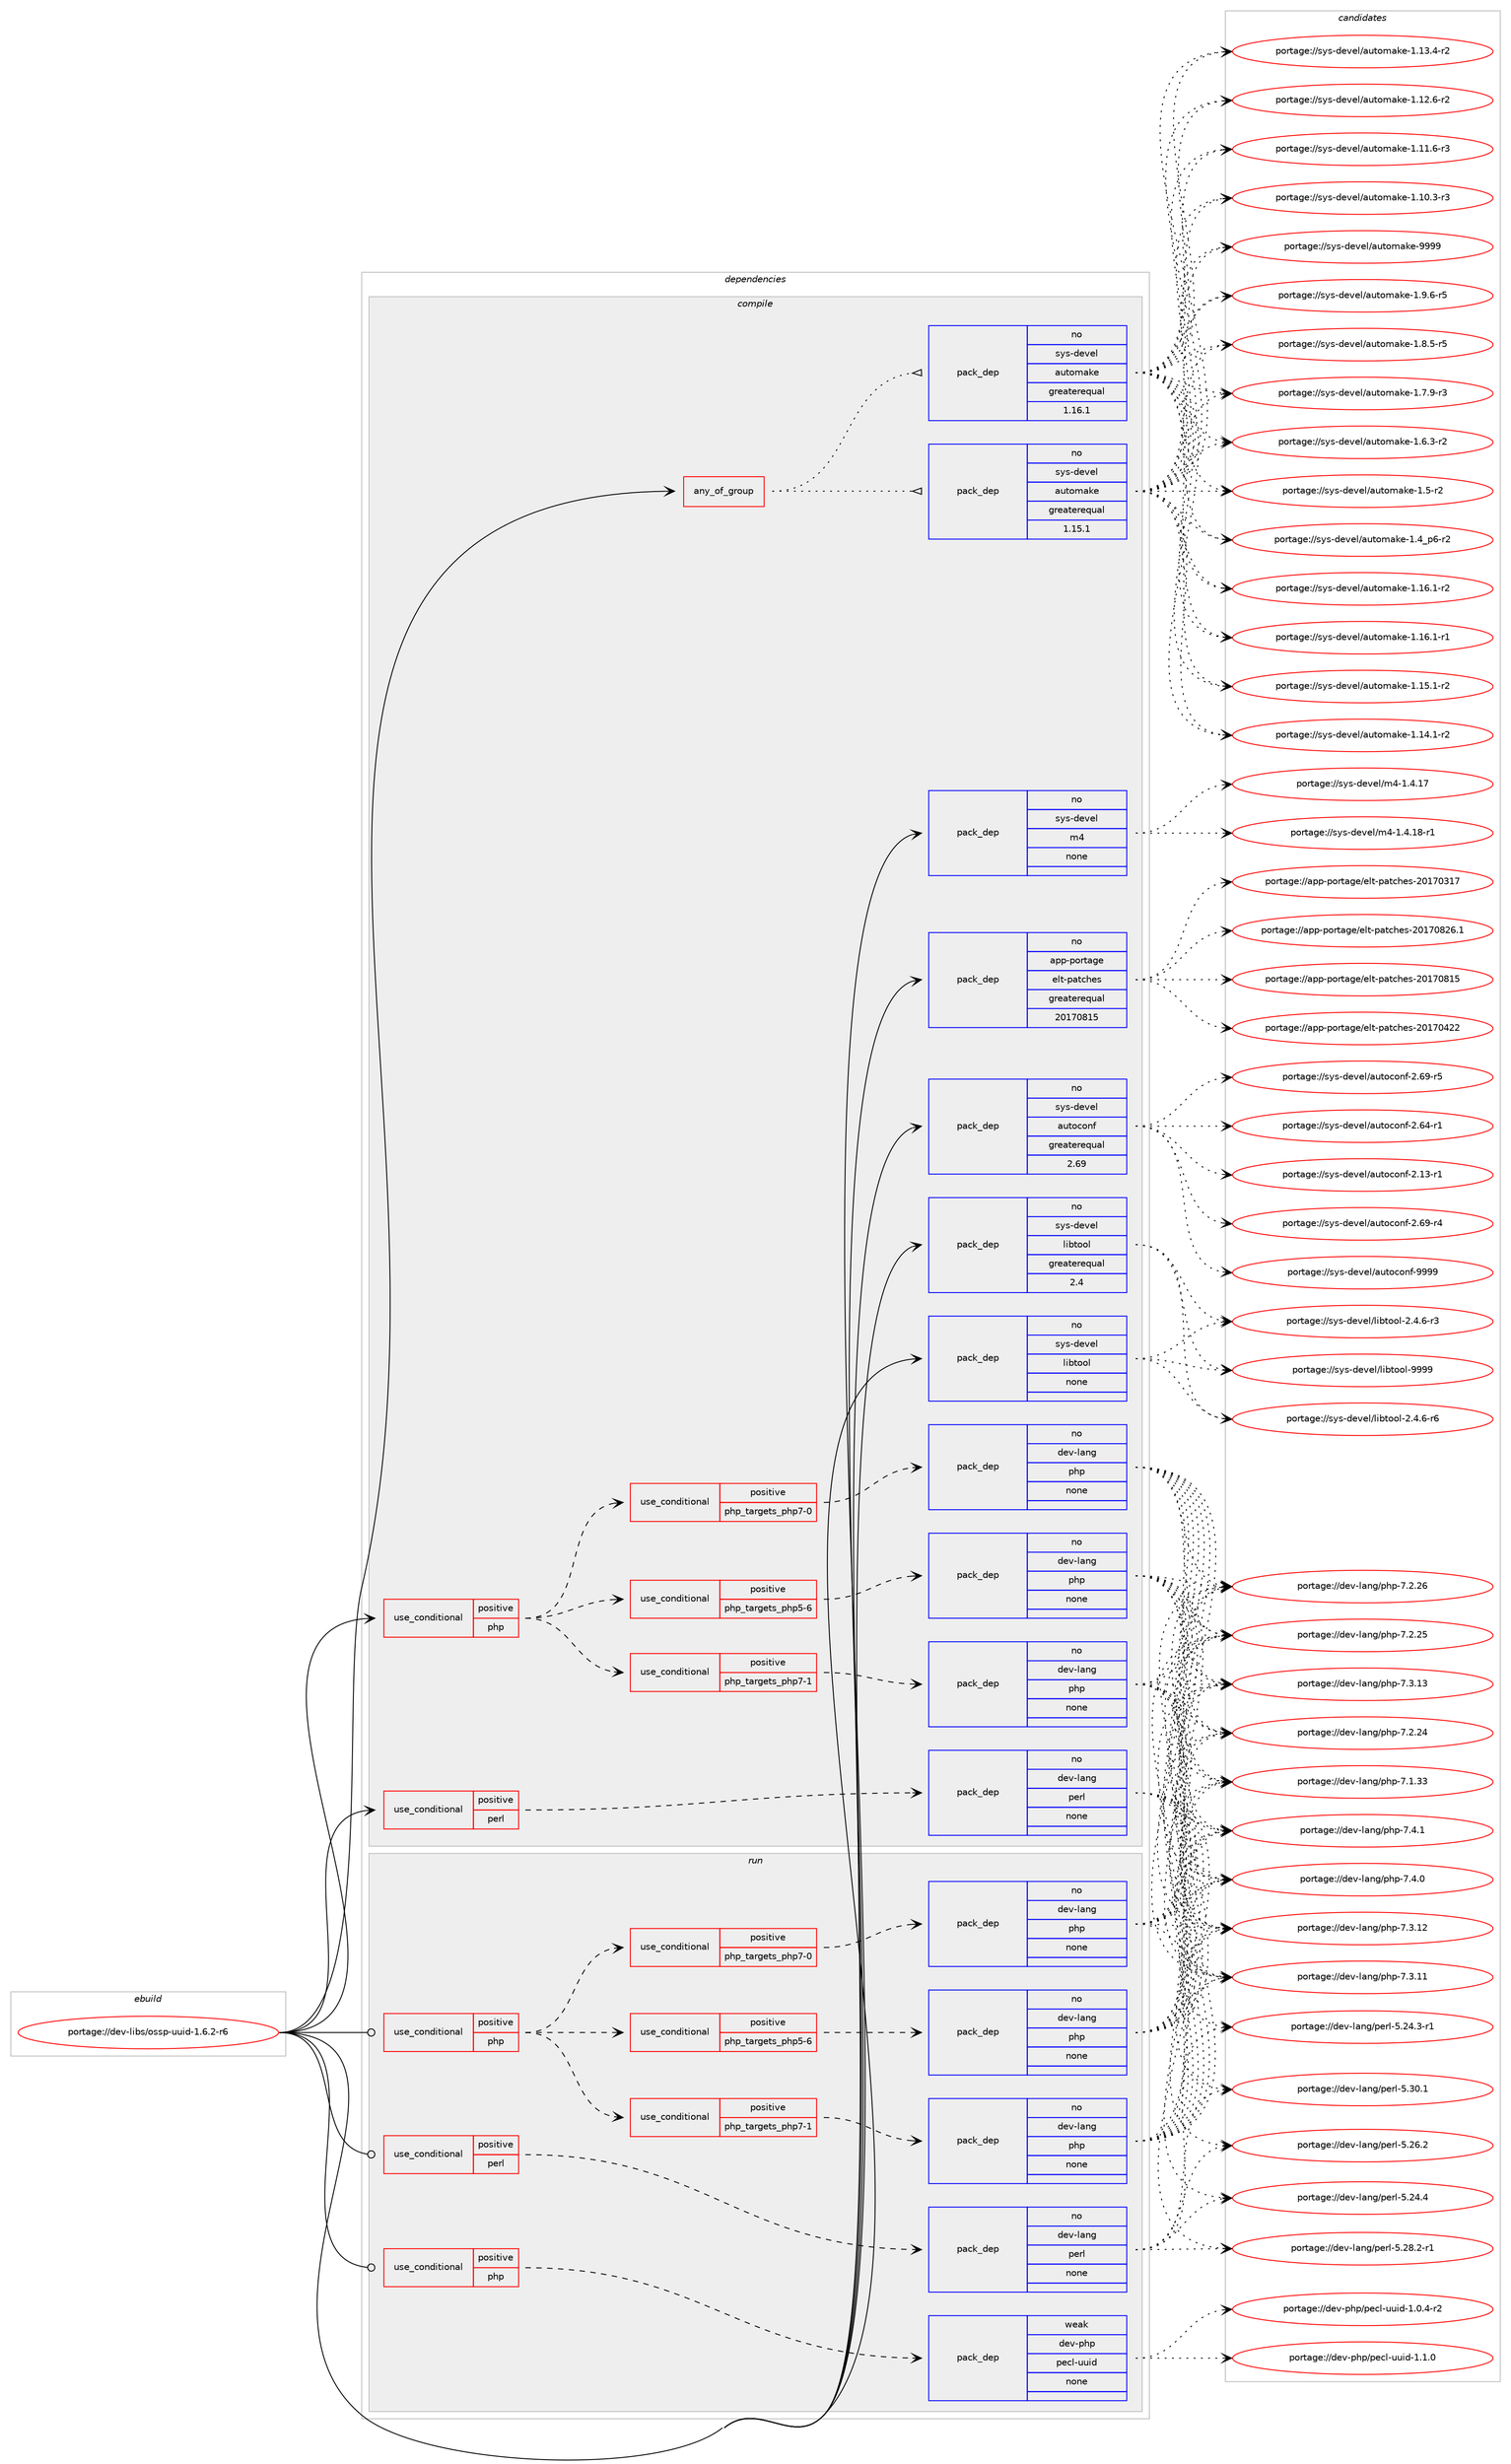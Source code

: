digraph prolog {

# *************
# Graph options
# *************

newrank=true;
concentrate=true;
compound=true;
graph [rankdir=LR,fontname=Helvetica,fontsize=10,ranksep=1.5];#, ranksep=2.5, nodesep=0.2];
edge  [arrowhead=vee];
node  [fontname=Helvetica,fontsize=10];

# **********
# The ebuild
# **********

subgraph cluster_leftcol {
color=gray;
label=<<i>ebuild</i>>;
id [label="portage://dev-libs/ossp-uuid-1.6.2-r6", color=red, width=4, href="../dev-libs/ossp-uuid-1.6.2-r6.svg"];
}

# ****************
# The dependencies
# ****************

subgraph cluster_midcol {
color=gray;
label=<<i>dependencies</i>>;
subgraph cluster_compile {
fillcolor="#eeeeee";
style=filled;
label=<<i>compile</i>>;
subgraph any4954 {
dependency508626 [label=<<TABLE BORDER="0" CELLBORDER="1" CELLSPACING="0" CELLPADDING="4"><TR><TD CELLPADDING="10">any_of_group</TD></TR></TABLE>>, shape=none, color=red];subgraph pack379273 {
dependency508627 [label=<<TABLE BORDER="0" CELLBORDER="1" CELLSPACING="0" CELLPADDING="4" WIDTH="220"><TR><TD ROWSPAN="6" CELLPADDING="30">pack_dep</TD></TR><TR><TD WIDTH="110">no</TD></TR><TR><TD>sys-devel</TD></TR><TR><TD>automake</TD></TR><TR><TD>greaterequal</TD></TR><TR><TD>1.16.1</TD></TR></TABLE>>, shape=none, color=blue];
}
dependency508626:e -> dependency508627:w [weight=20,style="dotted",arrowhead="oinv"];
subgraph pack379274 {
dependency508628 [label=<<TABLE BORDER="0" CELLBORDER="1" CELLSPACING="0" CELLPADDING="4" WIDTH="220"><TR><TD ROWSPAN="6" CELLPADDING="30">pack_dep</TD></TR><TR><TD WIDTH="110">no</TD></TR><TR><TD>sys-devel</TD></TR><TR><TD>automake</TD></TR><TR><TD>greaterequal</TD></TR><TR><TD>1.15.1</TD></TR></TABLE>>, shape=none, color=blue];
}
dependency508626:e -> dependency508628:w [weight=20,style="dotted",arrowhead="oinv"];
}
id:e -> dependency508626:w [weight=20,style="solid",arrowhead="vee"];
subgraph cond124166 {
dependency508629 [label=<<TABLE BORDER="0" CELLBORDER="1" CELLSPACING="0" CELLPADDING="4"><TR><TD ROWSPAN="3" CELLPADDING="10">use_conditional</TD></TR><TR><TD>positive</TD></TR><TR><TD>perl</TD></TR></TABLE>>, shape=none, color=red];
subgraph pack379275 {
dependency508630 [label=<<TABLE BORDER="0" CELLBORDER="1" CELLSPACING="0" CELLPADDING="4" WIDTH="220"><TR><TD ROWSPAN="6" CELLPADDING="30">pack_dep</TD></TR><TR><TD WIDTH="110">no</TD></TR><TR><TD>dev-lang</TD></TR><TR><TD>perl</TD></TR><TR><TD>none</TD></TR><TR><TD></TD></TR></TABLE>>, shape=none, color=blue];
}
dependency508629:e -> dependency508630:w [weight=20,style="dashed",arrowhead="vee"];
}
id:e -> dependency508629:w [weight=20,style="solid",arrowhead="vee"];
subgraph cond124167 {
dependency508631 [label=<<TABLE BORDER="0" CELLBORDER="1" CELLSPACING="0" CELLPADDING="4"><TR><TD ROWSPAN="3" CELLPADDING="10">use_conditional</TD></TR><TR><TD>positive</TD></TR><TR><TD>php</TD></TR></TABLE>>, shape=none, color=red];
subgraph cond124168 {
dependency508632 [label=<<TABLE BORDER="0" CELLBORDER="1" CELLSPACING="0" CELLPADDING="4"><TR><TD ROWSPAN="3" CELLPADDING="10">use_conditional</TD></TR><TR><TD>positive</TD></TR><TR><TD>php_targets_php5-6</TD></TR></TABLE>>, shape=none, color=red];
subgraph pack379276 {
dependency508633 [label=<<TABLE BORDER="0" CELLBORDER="1" CELLSPACING="0" CELLPADDING="4" WIDTH="220"><TR><TD ROWSPAN="6" CELLPADDING="30">pack_dep</TD></TR><TR><TD WIDTH="110">no</TD></TR><TR><TD>dev-lang</TD></TR><TR><TD>php</TD></TR><TR><TD>none</TD></TR><TR><TD></TD></TR></TABLE>>, shape=none, color=blue];
}
dependency508632:e -> dependency508633:w [weight=20,style="dashed",arrowhead="vee"];
}
dependency508631:e -> dependency508632:w [weight=20,style="dashed",arrowhead="vee"];
subgraph cond124169 {
dependency508634 [label=<<TABLE BORDER="0" CELLBORDER="1" CELLSPACING="0" CELLPADDING="4"><TR><TD ROWSPAN="3" CELLPADDING="10">use_conditional</TD></TR><TR><TD>positive</TD></TR><TR><TD>php_targets_php7-0</TD></TR></TABLE>>, shape=none, color=red];
subgraph pack379277 {
dependency508635 [label=<<TABLE BORDER="0" CELLBORDER="1" CELLSPACING="0" CELLPADDING="4" WIDTH="220"><TR><TD ROWSPAN="6" CELLPADDING="30">pack_dep</TD></TR><TR><TD WIDTH="110">no</TD></TR><TR><TD>dev-lang</TD></TR><TR><TD>php</TD></TR><TR><TD>none</TD></TR><TR><TD></TD></TR></TABLE>>, shape=none, color=blue];
}
dependency508634:e -> dependency508635:w [weight=20,style="dashed",arrowhead="vee"];
}
dependency508631:e -> dependency508634:w [weight=20,style="dashed",arrowhead="vee"];
subgraph cond124170 {
dependency508636 [label=<<TABLE BORDER="0" CELLBORDER="1" CELLSPACING="0" CELLPADDING="4"><TR><TD ROWSPAN="3" CELLPADDING="10">use_conditional</TD></TR><TR><TD>positive</TD></TR><TR><TD>php_targets_php7-1</TD></TR></TABLE>>, shape=none, color=red];
subgraph pack379278 {
dependency508637 [label=<<TABLE BORDER="0" CELLBORDER="1" CELLSPACING="0" CELLPADDING="4" WIDTH="220"><TR><TD ROWSPAN="6" CELLPADDING="30">pack_dep</TD></TR><TR><TD WIDTH="110">no</TD></TR><TR><TD>dev-lang</TD></TR><TR><TD>php</TD></TR><TR><TD>none</TD></TR><TR><TD></TD></TR></TABLE>>, shape=none, color=blue];
}
dependency508636:e -> dependency508637:w [weight=20,style="dashed",arrowhead="vee"];
}
dependency508631:e -> dependency508636:w [weight=20,style="dashed",arrowhead="vee"];
}
id:e -> dependency508631:w [weight=20,style="solid",arrowhead="vee"];
subgraph pack379279 {
dependency508638 [label=<<TABLE BORDER="0" CELLBORDER="1" CELLSPACING="0" CELLPADDING="4" WIDTH="220"><TR><TD ROWSPAN="6" CELLPADDING="30">pack_dep</TD></TR><TR><TD WIDTH="110">no</TD></TR><TR><TD>app-portage</TD></TR><TR><TD>elt-patches</TD></TR><TR><TD>greaterequal</TD></TR><TR><TD>20170815</TD></TR></TABLE>>, shape=none, color=blue];
}
id:e -> dependency508638:w [weight=20,style="solid",arrowhead="vee"];
subgraph pack379280 {
dependency508639 [label=<<TABLE BORDER="0" CELLBORDER="1" CELLSPACING="0" CELLPADDING="4" WIDTH="220"><TR><TD ROWSPAN="6" CELLPADDING="30">pack_dep</TD></TR><TR><TD WIDTH="110">no</TD></TR><TR><TD>sys-devel</TD></TR><TR><TD>autoconf</TD></TR><TR><TD>greaterequal</TD></TR><TR><TD>2.69</TD></TR></TABLE>>, shape=none, color=blue];
}
id:e -> dependency508639:w [weight=20,style="solid",arrowhead="vee"];
subgraph pack379281 {
dependency508640 [label=<<TABLE BORDER="0" CELLBORDER="1" CELLSPACING="0" CELLPADDING="4" WIDTH="220"><TR><TD ROWSPAN="6" CELLPADDING="30">pack_dep</TD></TR><TR><TD WIDTH="110">no</TD></TR><TR><TD>sys-devel</TD></TR><TR><TD>libtool</TD></TR><TR><TD>greaterequal</TD></TR><TR><TD>2.4</TD></TR></TABLE>>, shape=none, color=blue];
}
id:e -> dependency508640:w [weight=20,style="solid",arrowhead="vee"];
subgraph pack379282 {
dependency508641 [label=<<TABLE BORDER="0" CELLBORDER="1" CELLSPACING="0" CELLPADDING="4" WIDTH="220"><TR><TD ROWSPAN="6" CELLPADDING="30">pack_dep</TD></TR><TR><TD WIDTH="110">no</TD></TR><TR><TD>sys-devel</TD></TR><TR><TD>libtool</TD></TR><TR><TD>none</TD></TR><TR><TD></TD></TR></TABLE>>, shape=none, color=blue];
}
id:e -> dependency508641:w [weight=20,style="solid",arrowhead="vee"];
subgraph pack379283 {
dependency508642 [label=<<TABLE BORDER="0" CELLBORDER="1" CELLSPACING="0" CELLPADDING="4" WIDTH="220"><TR><TD ROWSPAN="6" CELLPADDING="30">pack_dep</TD></TR><TR><TD WIDTH="110">no</TD></TR><TR><TD>sys-devel</TD></TR><TR><TD>m4</TD></TR><TR><TD>none</TD></TR><TR><TD></TD></TR></TABLE>>, shape=none, color=blue];
}
id:e -> dependency508642:w [weight=20,style="solid",arrowhead="vee"];
}
subgraph cluster_compileandrun {
fillcolor="#eeeeee";
style=filled;
label=<<i>compile and run</i>>;
}
subgraph cluster_run {
fillcolor="#eeeeee";
style=filled;
label=<<i>run</i>>;
subgraph cond124171 {
dependency508643 [label=<<TABLE BORDER="0" CELLBORDER="1" CELLSPACING="0" CELLPADDING="4"><TR><TD ROWSPAN="3" CELLPADDING="10">use_conditional</TD></TR><TR><TD>positive</TD></TR><TR><TD>perl</TD></TR></TABLE>>, shape=none, color=red];
subgraph pack379284 {
dependency508644 [label=<<TABLE BORDER="0" CELLBORDER="1" CELLSPACING="0" CELLPADDING="4" WIDTH="220"><TR><TD ROWSPAN="6" CELLPADDING="30">pack_dep</TD></TR><TR><TD WIDTH="110">no</TD></TR><TR><TD>dev-lang</TD></TR><TR><TD>perl</TD></TR><TR><TD>none</TD></TR><TR><TD></TD></TR></TABLE>>, shape=none, color=blue];
}
dependency508643:e -> dependency508644:w [weight=20,style="dashed",arrowhead="vee"];
}
id:e -> dependency508643:w [weight=20,style="solid",arrowhead="odot"];
subgraph cond124172 {
dependency508645 [label=<<TABLE BORDER="0" CELLBORDER="1" CELLSPACING="0" CELLPADDING="4"><TR><TD ROWSPAN="3" CELLPADDING="10">use_conditional</TD></TR><TR><TD>positive</TD></TR><TR><TD>php</TD></TR></TABLE>>, shape=none, color=red];
subgraph cond124173 {
dependency508646 [label=<<TABLE BORDER="0" CELLBORDER="1" CELLSPACING="0" CELLPADDING="4"><TR><TD ROWSPAN="3" CELLPADDING="10">use_conditional</TD></TR><TR><TD>positive</TD></TR><TR><TD>php_targets_php5-6</TD></TR></TABLE>>, shape=none, color=red];
subgraph pack379285 {
dependency508647 [label=<<TABLE BORDER="0" CELLBORDER="1" CELLSPACING="0" CELLPADDING="4" WIDTH="220"><TR><TD ROWSPAN="6" CELLPADDING="30">pack_dep</TD></TR><TR><TD WIDTH="110">no</TD></TR><TR><TD>dev-lang</TD></TR><TR><TD>php</TD></TR><TR><TD>none</TD></TR><TR><TD></TD></TR></TABLE>>, shape=none, color=blue];
}
dependency508646:e -> dependency508647:w [weight=20,style="dashed",arrowhead="vee"];
}
dependency508645:e -> dependency508646:w [weight=20,style="dashed",arrowhead="vee"];
subgraph cond124174 {
dependency508648 [label=<<TABLE BORDER="0" CELLBORDER="1" CELLSPACING="0" CELLPADDING="4"><TR><TD ROWSPAN="3" CELLPADDING="10">use_conditional</TD></TR><TR><TD>positive</TD></TR><TR><TD>php_targets_php7-0</TD></TR></TABLE>>, shape=none, color=red];
subgraph pack379286 {
dependency508649 [label=<<TABLE BORDER="0" CELLBORDER="1" CELLSPACING="0" CELLPADDING="4" WIDTH="220"><TR><TD ROWSPAN="6" CELLPADDING="30">pack_dep</TD></TR><TR><TD WIDTH="110">no</TD></TR><TR><TD>dev-lang</TD></TR><TR><TD>php</TD></TR><TR><TD>none</TD></TR><TR><TD></TD></TR></TABLE>>, shape=none, color=blue];
}
dependency508648:e -> dependency508649:w [weight=20,style="dashed",arrowhead="vee"];
}
dependency508645:e -> dependency508648:w [weight=20,style="dashed",arrowhead="vee"];
subgraph cond124175 {
dependency508650 [label=<<TABLE BORDER="0" CELLBORDER="1" CELLSPACING="0" CELLPADDING="4"><TR><TD ROWSPAN="3" CELLPADDING="10">use_conditional</TD></TR><TR><TD>positive</TD></TR><TR><TD>php_targets_php7-1</TD></TR></TABLE>>, shape=none, color=red];
subgraph pack379287 {
dependency508651 [label=<<TABLE BORDER="0" CELLBORDER="1" CELLSPACING="0" CELLPADDING="4" WIDTH="220"><TR><TD ROWSPAN="6" CELLPADDING="30">pack_dep</TD></TR><TR><TD WIDTH="110">no</TD></TR><TR><TD>dev-lang</TD></TR><TR><TD>php</TD></TR><TR><TD>none</TD></TR><TR><TD></TD></TR></TABLE>>, shape=none, color=blue];
}
dependency508650:e -> dependency508651:w [weight=20,style="dashed",arrowhead="vee"];
}
dependency508645:e -> dependency508650:w [weight=20,style="dashed",arrowhead="vee"];
}
id:e -> dependency508645:w [weight=20,style="solid",arrowhead="odot"];
subgraph cond124176 {
dependency508652 [label=<<TABLE BORDER="0" CELLBORDER="1" CELLSPACING="0" CELLPADDING="4"><TR><TD ROWSPAN="3" CELLPADDING="10">use_conditional</TD></TR><TR><TD>positive</TD></TR><TR><TD>php</TD></TR></TABLE>>, shape=none, color=red];
subgraph pack379288 {
dependency508653 [label=<<TABLE BORDER="0" CELLBORDER="1" CELLSPACING="0" CELLPADDING="4" WIDTH="220"><TR><TD ROWSPAN="6" CELLPADDING="30">pack_dep</TD></TR><TR><TD WIDTH="110">weak</TD></TR><TR><TD>dev-php</TD></TR><TR><TD>pecl-uuid</TD></TR><TR><TD>none</TD></TR><TR><TD></TD></TR></TABLE>>, shape=none, color=blue];
}
dependency508652:e -> dependency508653:w [weight=20,style="dashed",arrowhead="vee"];
}
id:e -> dependency508652:w [weight=20,style="solid",arrowhead="odot"];
}
}

# **************
# The candidates
# **************

subgraph cluster_choices {
rank=same;
color=gray;
label=<<i>candidates</i>>;

subgraph choice379273 {
color=black;
nodesep=1;
choice115121115451001011181011084797117116111109971071014557575757 [label="portage://sys-devel/automake-9999", color=red, width=4,href="../sys-devel/automake-9999.svg"];
choice115121115451001011181011084797117116111109971071014549465746544511453 [label="portage://sys-devel/automake-1.9.6-r5", color=red, width=4,href="../sys-devel/automake-1.9.6-r5.svg"];
choice115121115451001011181011084797117116111109971071014549465646534511453 [label="portage://sys-devel/automake-1.8.5-r5", color=red, width=4,href="../sys-devel/automake-1.8.5-r5.svg"];
choice115121115451001011181011084797117116111109971071014549465546574511451 [label="portage://sys-devel/automake-1.7.9-r3", color=red, width=4,href="../sys-devel/automake-1.7.9-r3.svg"];
choice115121115451001011181011084797117116111109971071014549465446514511450 [label="portage://sys-devel/automake-1.6.3-r2", color=red, width=4,href="../sys-devel/automake-1.6.3-r2.svg"];
choice11512111545100101118101108479711711611110997107101454946534511450 [label="portage://sys-devel/automake-1.5-r2", color=red, width=4,href="../sys-devel/automake-1.5-r2.svg"];
choice115121115451001011181011084797117116111109971071014549465295112544511450 [label="portage://sys-devel/automake-1.4_p6-r2", color=red, width=4,href="../sys-devel/automake-1.4_p6-r2.svg"];
choice11512111545100101118101108479711711611110997107101454946495446494511450 [label="portage://sys-devel/automake-1.16.1-r2", color=red, width=4,href="../sys-devel/automake-1.16.1-r2.svg"];
choice11512111545100101118101108479711711611110997107101454946495446494511449 [label="portage://sys-devel/automake-1.16.1-r1", color=red, width=4,href="../sys-devel/automake-1.16.1-r1.svg"];
choice11512111545100101118101108479711711611110997107101454946495346494511450 [label="portage://sys-devel/automake-1.15.1-r2", color=red, width=4,href="../sys-devel/automake-1.15.1-r2.svg"];
choice11512111545100101118101108479711711611110997107101454946495246494511450 [label="portage://sys-devel/automake-1.14.1-r2", color=red, width=4,href="../sys-devel/automake-1.14.1-r2.svg"];
choice11512111545100101118101108479711711611110997107101454946495146524511450 [label="portage://sys-devel/automake-1.13.4-r2", color=red, width=4,href="../sys-devel/automake-1.13.4-r2.svg"];
choice11512111545100101118101108479711711611110997107101454946495046544511450 [label="portage://sys-devel/automake-1.12.6-r2", color=red, width=4,href="../sys-devel/automake-1.12.6-r2.svg"];
choice11512111545100101118101108479711711611110997107101454946494946544511451 [label="portage://sys-devel/automake-1.11.6-r3", color=red, width=4,href="../sys-devel/automake-1.11.6-r3.svg"];
choice11512111545100101118101108479711711611110997107101454946494846514511451 [label="portage://sys-devel/automake-1.10.3-r3", color=red, width=4,href="../sys-devel/automake-1.10.3-r3.svg"];
dependency508627:e -> choice115121115451001011181011084797117116111109971071014557575757:w [style=dotted,weight="100"];
dependency508627:e -> choice115121115451001011181011084797117116111109971071014549465746544511453:w [style=dotted,weight="100"];
dependency508627:e -> choice115121115451001011181011084797117116111109971071014549465646534511453:w [style=dotted,weight="100"];
dependency508627:e -> choice115121115451001011181011084797117116111109971071014549465546574511451:w [style=dotted,weight="100"];
dependency508627:e -> choice115121115451001011181011084797117116111109971071014549465446514511450:w [style=dotted,weight="100"];
dependency508627:e -> choice11512111545100101118101108479711711611110997107101454946534511450:w [style=dotted,weight="100"];
dependency508627:e -> choice115121115451001011181011084797117116111109971071014549465295112544511450:w [style=dotted,weight="100"];
dependency508627:e -> choice11512111545100101118101108479711711611110997107101454946495446494511450:w [style=dotted,weight="100"];
dependency508627:e -> choice11512111545100101118101108479711711611110997107101454946495446494511449:w [style=dotted,weight="100"];
dependency508627:e -> choice11512111545100101118101108479711711611110997107101454946495346494511450:w [style=dotted,weight="100"];
dependency508627:e -> choice11512111545100101118101108479711711611110997107101454946495246494511450:w [style=dotted,weight="100"];
dependency508627:e -> choice11512111545100101118101108479711711611110997107101454946495146524511450:w [style=dotted,weight="100"];
dependency508627:e -> choice11512111545100101118101108479711711611110997107101454946495046544511450:w [style=dotted,weight="100"];
dependency508627:e -> choice11512111545100101118101108479711711611110997107101454946494946544511451:w [style=dotted,weight="100"];
dependency508627:e -> choice11512111545100101118101108479711711611110997107101454946494846514511451:w [style=dotted,weight="100"];
}
subgraph choice379274 {
color=black;
nodesep=1;
choice115121115451001011181011084797117116111109971071014557575757 [label="portage://sys-devel/automake-9999", color=red, width=4,href="../sys-devel/automake-9999.svg"];
choice115121115451001011181011084797117116111109971071014549465746544511453 [label="portage://sys-devel/automake-1.9.6-r5", color=red, width=4,href="../sys-devel/automake-1.9.6-r5.svg"];
choice115121115451001011181011084797117116111109971071014549465646534511453 [label="portage://sys-devel/automake-1.8.5-r5", color=red, width=4,href="../sys-devel/automake-1.8.5-r5.svg"];
choice115121115451001011181011084797117116111109971071014549465546574511451 [label="portage://sys-devel/automake-1.7.9-r3", color=red, width=4,href="../sys-devel/automake-1.7.9-r3.svg"];
choice115121115451001011181011084797117116111109971071014549465446514511450 [label="portage://sys-devel/automake-1.6.3-r2", color=red, width=4,href="../sys-devel/automake-1.6.3-r2.svg"];
choice11512111545100101118101108479711711611110997107101454946534511450 [label="portage://sys-devel/automake-1.5-r2", color=red, width=4,href="../sys-devel/automake-1.5-r2.svg"];
choice115121115451001011181011084797117116111109971071014549465295112544511450 [label="portage://sys-devel/automake-1.4_p6-r2", color=red, width=4,href="../sys-devel/automake-1.4_p6-r2.svg"];
choice11512111545100101118101108479711711611110997107101454946495446494511450 [label="portage://sys-devel/automake-1.16.1-r2", color=red, width=4,href="../sys-devel/automake-1.16.1-r2.svg"];
choice11512111545100101118101108479711711611110997107101454946495446494511449 [label="portage://sys-devel/automake-1.16.1-r1", color=red, width=4,href="../sys-devel/automake-1.16.1-r1.svg"];
choice11512111545100101118101108479711711611110997107101454946495346494511450 [label="portage://sys-devel/automake-1.15.1-r2", color=red, width=4,href="../sys-devel/automake-1.15.1-r2.svg"];
choice11512111545100101118101108479711711611110997107101454946495246494511450 [label="portage://sys-devel/automake-1.14.1-r2", color=red, width=4,href="../sys-devel/automake-1.14.1-r2.svg"];
choice11512111545100101118101108479711711611110997107101454946495146524511450 [label="portage://sys-devel/automake-1.13.4-r2", color=red, width=4,href="../sys-devel/automake-1.13.4-r2.svg"];
choice11512111545100101118101108479711711611110997107101454946495046544511450 [label="portage://sys-devel/automake-1.12.6-r2", color=red, width=4,href="../sys-devel/automake-1.12.6-r2.svg"];
choice11512111545100101118101108479711711611110997107101454946494946544511451 [label="portage://sys-devel/automake-1.11.6-r3", color=red, width=4,href="../sys-devel/automake-1.11.6-r3.svg"];
choice11512111545100101118101108479711711611110997107101454946494846514511451 [label="portage://sys-devel/automake-1.10.3-r3", color=red, width=4,href="../sys-devel/automake-1.10.3-r3.svg"];
dependency508628:e -> choice115121115451001011181011084797117116111109971071014557575757:w [style=dotted,weight="100"];
dependency508628:e -> choice115121115451001011181011084797117116111109971071014549465746544511453:w [style=dotted,weight="100"];
dependency508628:e -> choice115121115451001011181011084797117116111109971071014549465646534511453:w [style=dotted,weight="100"];
dependency508628:e -> choice115121115451001011181011084797117116111109971071014549465546574511451:w [style=dotted,weight="100"];
dependency508628:e -> choice115121115451001011181011084797117116111109971071014549465446514511450:w [style=dotted,weight="100"];
dependency508628:e -> choice11512111545100101118101108479711711611110997107101454946534511450:w [style=dotted,weight="100"];
dependency508628:e -> choice115121115451001011181011084797117116111109971071014549465295112544511450:w [style=dotted,weight="100"];
dependency508628:e -> choice11512111545100101118101108479711711611110997107101454946495446494511450:w [style=dotted,weight="100"];
dependency508628:e -> choice11512111545100101118101108479711711611110997107101454946495446494511449:w [style=dotted,weight="100"];
dependency508628:e -> choice11512111545100101118101108479711711611110997107101454946495346494511450:w [style=dotted,weight="100"];
dependency508628:e -> choice11512111545100101118101108479711711611110997107101454946495246494511450:w [style=dotted,weight="100"];
dependency508628:e -> choice11512111545100101118101108479711711611110997107101454946495146524511450:w [style=dotted,weight="100"];
dependency508628:e -> choice11512111545100101118101108479711711611110997107101454946495046544511450:w [style=dotted,weight="100"];
dependency508628:e -> choice11512111545100101118101108479711711611110997107101454946494946544511451:w [style=dotted,weight="100"];
dependency508628:e -> choice11512111545100101118101108479711711611110997107101454946494846514511451:w [style=dotted,weight="100"];
}
subgraph choice379275 {
color=black;
nodesep=1;
choice10010111845108971101034711210111410845534651484649 [label="portage://dev-lang/perl-5.30.1", color=red, width=4,href="../dev-lang/perl-5.30.1.svg"];
choice100101118451089711010347112101114108455346505646504511449 [label="portage://dev-lang/perl-5.28.2-r1", color=red, width=4,href="../dev-lang/perl-5.28.2-r1.svg"];
choice10010111845108971101034711210111410845534650544650 [label="portage://dev-lang/perl-5.26.2", color=red, width=4,href="../dev-lang/perl-5.26.2.svg"];
choice10010111845108971101034711210111410845534650524652 [label="portage://dev-lang/perl-5.24.4", color=red, width=4,href="../dev-lang/perl-5.24.4.svg"];
choice100101118451089711010347112101114108455346505246514511449 [label="portage://dev-lang/perl-5.24.3-r1", color=red, width=4,href="../dev-lang/perl-5.24.3-r1.svg"];
dependency508630:e -> choice10010111845108971101034711210111410845534651484649:w [style=dotted,weight="100"];
dependency508630:e -> choice100101118451089711010347112101114108455346505646504511449:w [style=dotted,weight="100"];
dependency508630:e -> choice10010111845108971101034711210111410845534650544650:w [style=dotted,weight="100"];
dependency508630:e -> choice10010111845108971101034711210111410845534650524652:w [style=dotted,weight="100"];
dependency508630:e -> choice100101118451089711010347112101114108455346505246514511449:w [style=dotted,weight="100"];
}
subgraph choice379276 {
color=black;
nodesep=1;
choice100101118451089711010347112104112455546524649 [label="portage://dev-lang/php-7.4.1", color=red, width=4,href="../dev-lang/php-7.4.1.svg"];
choice100101118451089711010347112104112455546524648 [label="portage://dev-lang/php-7.4.0", color=red, width=4,href="../dev-lang/php-7.4.0.svg"];
choice10010111845108971101034711210411245554651464951 [label="portage://dev-lang/php-7.3.13", color=red, width=4,href="../dev-lang/php-7.3.13.svg"];
choice10010111845108971101034711210411245554651464950 [label="portage://dev-lang/php-7.3.12", color=red, width=4,href="../dev-lang/php-7.3.12.svg"];
choice10010111845108971101034711210411245554651464949 [label="portage://dev-lang/php-7.3.11", color=red, width=4,href="../dev-lang/php-7.3.11.svg"];
choice10010111845108971101034711210411245554650465054 [label="portage://dev-lang/php-7.2.26", color=red, width=4,href="../dev-lang/php-7.2.26.svg"];
choice10010111845108971101034711210411245554650465053 [label="portage://dev-lang/php-7.2.25", color=red, width=4,href="../dev-lang/php-7.2.25.svg"];
choice10010111845108971101034711210411245554650465052 [label="portage://dev-lang/php-7.2.24", color=red, width=4,href="../dev-lang/php-7.2.24.svg"];
choice10010111845108971101034711210411245554649465151 [label="portage://dev-lang/php-7.1.33", color=red, width=4,href="../dev-lang/php-7.1.33.svg"];
dependency508633:e -> choice100101118451089711010347112104112455546524649:w [style=dotted,weight="100"];
dependency508633:e -> choice100101118451089711010347112104112455546524648:w [style=dotted,weight="100"];
dependency508633:e -> choice10010111845108971101034711210411245554651464951:w [style=dotted,weight="100"];
dependency508633:e -> choice10010111845108971101034711210411245554651464950:w [style=dotted,weight="100"];
dependency508633:e -> choice10010111845108971101034711210411245554651464949:w [style=dotted,weight="100"];
dependency508633:e -> choice10010111845108971101034711210411245554650465054:w [style=dotted,weight="100"];
dependency508633:e -> choice10010111845108971101034711210411245554650465053:w [style=dotted,weight="100"];
dependency508633:e -> choice10010111845108971101034711210411245554650465052:w [style=dotted,weight="100"];
dependency508633:e -> choice10010111845108971101034711210411245554649465151:w [style=dotted,weight="100"];
}
subgraph choice379277 {
color=black;
nodesep=1;
choice100101118451089711010347112104112455546524649 [label="portage://dev-lang/php-7.4.1", color=red, width=4,href="../dev-lang/php-7.4.1.svg"];
choice100101118451089711010347112104112455546524648 [label="portage://dev-lang/php-7.4.0", color=red, width=4,href="../dev-lang/php-7.4.0.svg"];
choice10010111845108971101034711210411245554651464951 [label="portage://dev-lang/php-7.3.13", color=red, width=4,href="../dev-lang/php-7.3.13.svg"];
choice10010111845108971101034711210411245554651464950 [label="portage://dev-lang/php-7.3.12", color=red, width=4,href="../dev-lang/php-7.3.12.svg"];
choice10010111845108971101034711210411245554651464949 [label="portage://dev-lang/php-7.3.11", color=red, width=4,href="../dev-lang/php-7.3.11.svg"];
choice10010111845108971101034711210411245554650465054 [label="portage://dev-lang/php-7.2.26", color=red, width=4,href="../dev-lang/php-7.2.26.svg"];
choice10010111845108971101034711210411245554650465053 [label="portage://dev-lang/php-7.2.25", color=red, width=4,href="../dev-lang/php-7.2.25.svg"];
choice10010111845108971101034711210411245554650465052 [label="portage://dev-lang/php-7.2.24", color=red, width=4,href="../dev-lang/php-7.2.24.svg"];
choice10010111845108971101034711210411245554649465151 [label="portage://dev-lang/php-7.1.33", color=red, width=4,href="../dev-lang/php-7.1.33.svg"];
dependency508635:e -> choice100101118451089711010347112104112455546524649:w [style=dotted,weight="100"];
dependency508635:e -> choice100101118451089711010347112104112455546524648:w [style=dotted,weight="100"];
dependency508635:e -> choice10010111845108971101034711210411245554651464951:w [style=dotted,weight="100"];
dependency508635:e -> choice10010111845108971101034711210411245554651464950:w [style=dotted,weight="100"];
dependency508635:e -> choice10010111845108971101034711210411245554651464949:w [style=dotted,weight="100"];
dependency508635:e -> choice10010111845108971101034711210411245554650465054:w [style=dotted,weight="100"];
dependency508635:e -> choice10010111845108971101034711210411245554650465053:w [style=dotted,weight="100"];
dependency508635:e -> choice10010111845108971101034711210411245554650465052:w [style=dotted,weight="100"];
dependency508635:e -> choice10010111845108971101034711210411245554649465151:w [style=dotted,weight="100"];
}
subgraph choice379278 {
color=black;
nodesep=1;
choice100101118451089711010347112104112455546524649 [label="portage://dev-lang/php-7.4.1", color=red, width=4,href="../dev-lang/php-7.4.1.svg"];
choice100101118451089711010347112104112455546524648 [label="portage://dev-lang/php-7.4.0", color=red, width=4,href="../dev-lang/php-7.4.0.svg"];
choice10010111845108971101034711210411245554651464951 [label="portage://dev-lang/php-7.3.13", color=red, width=4,href="../dev-lang/php-7.3.13.svg"];
choice10010111845108971101034711210411245554651464950 [label="portage://dev-lang/php-7.3.12", color=red, width=4,href="../dev-lang/php-7.3.12.svg"];
choice10010111845108971101034711210411245554651464949 [label="portage://dev-lang/php-7.3.11", color=red, width=4,href="../dev-lang/php-7.3.11.svg"];
choice10010111845108971101034711210411245554650465054 [label="portage://dev-lang/php-7.2.26", color=red, width=4,href="../dev-lang/php-7.2.26.svg"];
choice10010111845108971101034711210411245554650465053 [label="portage://dev-lang/php-7.2.25", color=red, width=4,href="../dev-lang/php-7.2.25.svg"];
choice10010111845108971101034711210411245554650465052 [label="portage://dev-lang/php-7.2.24", color=red, width=4,href="../dev-lang/php-7.2.24.svg"];
choice10010111845108971101034711210411245554649465151 [label="portage://dev-lang/php-7.1.33", color=red, width=4,href="../dev-lang/php-7.1.33.svg"];
dependency508637:e -> choice100101118451089711010347112104112455546524649:w [style=dotted,weight="100"];
dependency508637:e -> choice100101118451089711010347112104112455546524648:w [style=dotted,weight="100"];
dependency508637:e -> choice10010111845108971101034711210411245554651464951:w [style=dotted,weight="100"];
dependency508637:e -> choice10010111845108971101034711210411245554651464950:w [style=dotted,weight="100"];
dependency508637:e -> choice10010111845108971101034711210411245554651464949:w [style=dotted,weight="100"];
dependency508637:e -> choice10010111845108971101034711210411245554650465054:w [style=dotted,weight="100"];
dependency508637:e -> choice10010111845108971101034711210411245554650465053:w [style=dotted,weight="100"];
dependency508637:e -> choice10010111845108971101034711210411245554650465052:w [style=dotted,weight="100"];
dependency508637:e -> choice10010111845108971101034711210411245554649465151:w [style=dotted,weight="100"];
}
subgraph choice379279 {
color=black;
nodesep=1;
choice971121124511211111411697103101471011081164511297116991041011154550484955485650544649 [label="portage://app-portage/elt-patches-20170826.1", color=red, width=4,href="../app-portage/elt-patches-20170826.1.svg"];
choice97112112451121111141169710310147101108116451129711699104101115455048495548564953 [label="portage://app-portage/elt-patches-20170815", color=red, width=4,href="../app-portage/elt-patches-20170815.svg"];
choice97112112451121111141169710310147101108116451129711699104101115455048495548525050 [label="portage://app-portage/elt-patches-20170422", color=red, width=4,href="../app-portage/elt-patches-20170422.svg"];
choice97112112451121111141169710310147101108116451129711699104101115455048495548514955 [label="portage://app-portage/elt-patches-20170317", color=red, width=4,href="../app-portage/elt-patches-20170317.svg"];
dependency508638:e -> choice971121124511211111411697103101471011081164511297116991041011154550484955485650544649:w [style=dotted,weight="100"];
dependency508638:e -> choice97112112451121111141169710310147101108116451129711699104101115455048495548564953:w [style=dotted,weight="100"];
dependency508638:e -> choice97112112451121111141169710310147101108116451129711699104101115455048495548525050:w [style=dotted,weight="100"];
dependency508638:e -> choice97112112451121111141169710310147101108116451129711699104101115455048495548514955:w [style=dotted,weight="100"];
}
subgraph choice379280 {
color=black;
nodesep=1;
choice115121115451001011181011084797117116111991111101024557575757 [label="portage://sys-devel/autoconf-9999", color=red, width=4,href="../sys-devel/autoconf-9999.svg"];
choice1151211154510010111810110847971171161119911111010245504654574511453 [label="portage://sys-devel/autoconf-2.69-r5", color=red, width=4,href="../sys-devel/autoconf-2.69-r5.svg"];
choice1151211154510010111810110847971171161119911111010245504654574511452 [label="portage://sys-devel/autoconf-2.69-r4", color=red, width=4,href="../sys-devel/autoconf-2.69-r4.svg"];
choice1151211154510010111810110847971171161119911111010245504654524511449 [label="portage://sys-devel/autoconf-2.64-r1", color=red, width=4,href="../sys-devel/autoconf-2.64-r1.svg"];
choice1151211154510010111810110847971171161119911111010245504649514511449 [label="portage://sys-devel/autoconf-2.13-r1", color=red, width=4,href="../sys-devel/autoconf-2.13-r1.svg"];
dependency508639:e -> choice115121115451001011181011084797117116111991111101024557575757:w [style=dotted,weight="100"];
dependency508639:e -> choice1151211154510010111810110847971171161119911111010245504654574511453:w [style=dotted,weight="100"];
dependency508639:e -> choice1151211154510010111810110847971171161119911111010245504654574511452:w [style=dotted,weight="100"];
dependency508639:e -> choice1151211154510010111810110847971171161119911111010245504654524511449:w [style=dotted,weight="100"];
dependency508639:e -> choice1151211154510010111810110847971171161119911111010245504649514511449:w [style=dotted,weight="100"];
}
subgraph choice379281 {
color=black;
nodesep=1;
choice1151211154510010111810110847108105981161111111084557575757 [label="portage://sys-devel/libtool-9999", color=red, width=4,href="../sys-devel/libtool-9999.svg"];
choice1151211154510010111810110847108105981161111111084550465246544511454 [label="portage://sys-devel/libtool-2.4.6-r6", color=red, width=4,href="../sys-devel/libtool-2.4.6-r6.svg"];
choice1151211154510010111810110847108105981161111111084550465246544511451 [label="portage://sys-devel/libtool-2.4.6-r3", color=red, width=4,href="../sys-devel/libtool-2.4.6-r3.svg"];
dependency508640:e -> choice1151211154510010111810110847108105981161111111084557575757:w [style=dotted,weight="100"];
dependency508640:e -> choice1151211154510010111810110847108105981161111111084550465246544511454:w [style=dotted,weight="100"];
dependency508640:e -> choice1151211154510010111810110847108105981161111111084550465246544511451:w [style=dotted,weight="100"];
}
subgraph choice379282 {
color=black;
nodesep=1;
choice1151211154510010111810110847108105981161111111084557575757 [label="portage://sys-devel/libtool-9999", color=red, width=4,href="../sys-devel/libtool-9999.svg"];
choice1151211154510010111810110847108105981161111111084550465246544511454 [label="portage://sys-devel/libtool-2.4.6-r6", color=red, width=4,href="../sys-devel/libtool-2.4.6-r6.svg"];
choice1151211154510010111810110847108105981161111111084550465246544511451 [label="portage://sys-devel/libtool-2.4.6-r3", color=red, width=4,href="../sys-devel/libtool-2.4.6-r3.svg"];
dependency508641:e -> choice1151211154510010111810110847108105981161111111084557575757:w [style=dotted,weight="100"];
dependency508641:e -> choice1151211154510010111810110847108105981161111111084550465246544511454:w [style=dotted,weight="100"];
dependency508641:e -> choice1151211154510010111810110847108105981161111111084550465246544511451:w [style=dotted,weight="100"];
}
subgraph choice379283 {
color=black;
nodesep=1;
choice115121115451001011181011084710952454946524649564511449 [label="portage://sys-devel/m4-1.4.18-r1", color=red, width=4,href="../sys-devel/m4-1.4.18-r1.svg"];
choice11512111545100101118101108471095245494652464955 [label="portage://sys-devel/m4-1.4.17", color=red, width=4,href="../sys-devel/m4-1.4.17.svg"];
dependency508642:e -> choice115121115451001011181011084710952454946524649564511449:w [style=dotted,weight="100"];
dependency508642:e -> choice11512111545100101118101108471095245494652464955:w [style=dotted,weight="100"];
}
subgraph choice379284 {
color=black;
nodesep=1;
choice10010111845108971101034711210111410845534651484649 [label="portage://dev-lang/perl-5.30.1", color=red, width=4,href="../dev-lang/perl-5.30.1.svg"];
choice100101118451089711010347112101114108455346505646504511449 [label="portage://dev-lang/perl-5.28.2-r1", color=red, width=4,href="../dev-lang/perl-5.28.2-r1.svg"];
choice10010111845108971101034711210111410845534650544650 [label="portage://dev-lang/perl-5.26.2", color=red, width=4,href="../dev-lang/perl-5.26.2.svg"];
choice10010111845108971101034711210111410845534650524652 [label="portage://dev-lang/perl-5.24.4", color=red, width=4,href="../dev-lang/perl-5.24.4.svg"];
choice100101118451089711010347112101114108455346505246514511449 [label="portage://dev-lang/perl-5.24.3-r1", color=red, width=4,href="../dev-lang/perl-5.24.3-r1.svg"];
dependency508644:e -> choice10010111845108971101034711210111410845534651484649:w [style=dotted,weight="100"];
dependency508644:e -> choice100101118451089711010347112101114108455346505646504511449:w [style=dotted,weight="100"];
dependency508644:e -> choice10010111845108971101034711210111410845534650544650:w [style=dotted,weight="100"];
dependency508644:e -> choice10010111845108971101034711210111410845534650524652:w [style=dotted,weight="100"];
dependency508644:e -> choice100101118451089711010347112101114108455346505246514511449:w [style=dotted,weight="100"];
}
subgraph choice379285 {
color=black;
nodesep=1;
choice100101118451089711010347112104112455546524649 [label="portage://dev-lang/php-7.4.1", color=red, width=4,href="../dev-lang/php-7.4.1.svg"];
choice100101118451089711010347112104112455546524648 [label="portage://dev-lang/php-7.4.0", color=red, width=4,href="../dev-lang/php-7.4.0.svg"];
choice10010111845108971101034711210411245554651464951 [label="portage://dev-lang/php-7.3.13", color=red, width=4,href="../dev-lang/php-7.3.13.svg"];
choice10010111845108971101034711210411245554651464950 [label="portage://dev-lang/php-7.3.12", color=red, width=4,href="../dev-lang/php-7.3.12.svg"];
choice10010111845108971101034711210411245554651464949 [label="portage://dev-lang/php-7.3.11", color=red, width=4,href="../dev-lang/php-7.3.11.svg"];
choice10010111845108971101034711210411245554650465054 [label="portage://dev-lang/php-7.2.26", color=red, width=4,href="../dev-lang/php-7.2.26.svg"];
choice10010111845108971101034711210411245554650465053 [label="portage://dev-lang/php-7.2.25", color=red, width=4,href="../dev-lang/php-7.2.25.svg"];
choice10010111845108971101034711210411245554650465052 [label="portage://dev-lang/php-7.2.24", color=red, width=4,href="../dev-lang/php-7.2.24.svg"];
choice10010111845108971101034711210411245554649465151 [label="portage://dev-lang/php-7.1.33", color=red, width=4,href="../dev-lang/php-7.1.33.svg"];
dependency508647:e -> choice100101118451089711010347112104112455546524649:w [style=dotted,weight="100"];
dependency508647:e -> choice100101118451089711010347112104112455546524648:w [style=dotted,weight="100"];
dependency508647:e -> choice10010111845108971101034711210411245554651464951:w [style=dotted,weight="100"];
dependency508647:e -> choice10010111845108971101034711210411245554651464950:w [style=dotted,weight="100"];
dependency508647:e -> choice10010111845108971101034711210411245554651464949:w [style=dotted,weight="100"];
dependency508647:e -> choice10010111845108971101034711210411245554650465054:w [style=dotted,weight="100"];
dependency508647:e -> choice10010111845108971101034711210411245554650465053:w [style=dotted,weight="100"];
dependency508647:e -> choice10010111845108971101034711210411245554650465052:w [style=dotted,weight="100"];
dependency508647:e -> choice10010111845108971101034711210411245554649465151:w [style=dotted,weight="100"];
}
subgraph choice379286 {
color=black;
nodesep=1;
choice100101118451089711010347112104112455546524649 [label="portage://dev-lang/php-7.4.1", color=red, width=4,href="../dev-lang/php-7.4.1.svg"];
choice100101118451089711010347112104112455546524648 [label="portage://dev-lang/php-7.4.0", color=red, width=4,href="../dev-lang/php-7.4.0.svg"];
choice10010111845108971101034711210411245554651464951 [label="portage://dev-lang/php-7.3.13", color=red, width=4,href="../dev-lang/php-7.3.13.svg"];
choice10010111845108971101034711210411245554651464950 [label="portage://dev-lang/php-7.3.12", color=red, width=4,href="../dev-lang/php-7.3.12.svg"];
choice10010111845108971101034711210411245554651464949 [label="portage://dev-lang/php-7.3.11", color=red, width=4,href="../dev-lang/php-7.3.11.svg"];
choice10010111845108971101034711210411245554650465054 [label="portage://dev-lang/php-7.2.26", color=red, width=4,href="../dev-lang/php-7.2.26.svg"];
choice10010111845108971101034711210411245554650465053 [label="portage://dev-lang/php-7.2.25", color=red, width=4,href="../dev-lang/php-7.2.25.svg"];
choice10010111845108971101034711210411245554650465052 [label="portage://dev-lang/php-7.2.24", color=red, width=4,href="../dev-lang/php-7.2.24.svg"];
choice10010111845108971101034711210411245554649465151 [label="portage://dev-lang/php-7.1.33", color=red, width=4,href="../dev-lang/php-7.1.33.svg"];
dependency508649:e -> choice100101118451089711010347112104112455546524649:w [style=dotted,weight="100"];
dependency508649:e -> choice100101118451089711010347112104112455546524648:w [style=dotted,weight="100"];
dependency508649:e -> choice10010111845108971101034711210411245554651464951:w [style=dotted,weight="100"];
dependency508649:e -> choice10010111845108971101034711210411245554651464950:w [style=dotted,weight="100"];
dependency508649:e -> choice10010111845108971101034711210411245554651464949:w [style=dotted,weight="100"];
dependency508649:e -> choice10010111845108971101034711210411245554650465054:w [style=dotted,weight="100"];
dependency508649:e -> choice10010111845108971101034711210411245554650465053:w [style=dotted,weight="100"];
dependency508649:e -> choice10010111845108971101034711210411245554650465052:w [style=dotted,weight="100"];
dependency508649:e -> choice10010111845108971101034711210411245554649465151:w [style=dotted,weight="100"];
}
subgraph choice379287 {
color=black;
nodesep=1;
choice100101118451089711010347112104112455546524649 [label="portage://dev-lang/php-7.4.1", color=red, width=4,href="../dev-lang/php-7.4.1.svg"];
choice100101118451089711010347112104112455546524648 [label="portage://dev-lang/php-7.4.0", color=red, width=4,href="../dev-lang/php-7.4.0.svg"];
choice10010111845108971101034711210411245554651464951 [label="portage://dev-lang/php-7.3.13", color=red, width=4,href="../dev-lang/php-7.3.13.svg"];
choice10010111845108971101034711210411245554651464950 [label="portage://dev-lang/php-7.3.12", color=red, width=4,href="../dev-lang/php-7.3.12.svg"];
choice10010111845108971101034711210411245554651464949 [label="portage://dev-lang/php-7.3.11", color=red, width=4,href="../dev-lang/php-7.3.11.svg"];
choice10010111845108971101034711210411245554650465054 [label="portage://dev-lang/php-7.2.26", color=red, width=4,href="../dev-lang/php-7.2.26.svg"];
choice10010111845108971101034711210411245554650465053 [label="portage://dev-lang/php-7.2.25", color=red, width=4,href="../dev-lang/php-7.2.25.svg"];
choice10010111845108971101034711210411245554650465052 [label="portage://dev-lang/php-7.2.24", color=red, width=4,href="../dev-lang/php-7.2.24.svg"];
choice10010111845108971101034711210411245554649465151 [label="portage://dev-lang/php-7.1.33", color=red, width=4,href="../dev-lang/php-7.1.33.svg"];
dependency508651:e -> choice100101118451089711010347112104112455546524649:w [style=dotted,weight="100"];
dependency508651:e -> choice100101118451089711010347112104112455546524648:w [style=dotted,weight="100"];
dependency508651:e -> choice10010111845108971101034711210411245554651464951:w [style=dotted,weight="100"];
dependency508651:e -> choice10010111845108971101034711210411245554651464950:w [style=dotted,weight="100"];
dependency508651:e -> choice10010111845108971101034711210411245554651464949:w [style=dotted,weight="100"];
dependency508651:e -> choice10010111845108971101034711210411245554650465054:w [style=dotted,weight="100"];
dependency508651:e -> choice10010111845108971101034711210411245554650465053:w [style=dotted,weight="100"];
dependency508651:e -> choice10010111845108971101034711210411245554650465052:w [style=dotted,weight="100"];
dependency508651:e -> choice10010111845108971101034711210411245554649465151:w [style=dotted,weight="100"];
}
subgraph choice379288 {
color=black;
nodesep=1;
choice10010111845112104112471121019910845117117105100454946494648 [label="portage://dev-php/pecl-uuid-1.1.0", color=red, width=4,href="../dev-php/pecl-uuid-1.1.0.svg"];
choice100101118451121041124711210199108451171171051004549464846524511450 [label="portage://dev-php/pecl-uuid-1.0.4-r2", color=red, width=4,href="../dev-php/pecl-uuid-1.0.4-r2.svg"];
dependency508653:e -> choice10010111845112104112471121019910845117117105100454946494648:w [style=dotted,weight="100"];
dependency508653:e -> choice100101118451121041124711210199108451171171051004549464846524511450:w [style=dotted,weight="100"];
}
}

}
